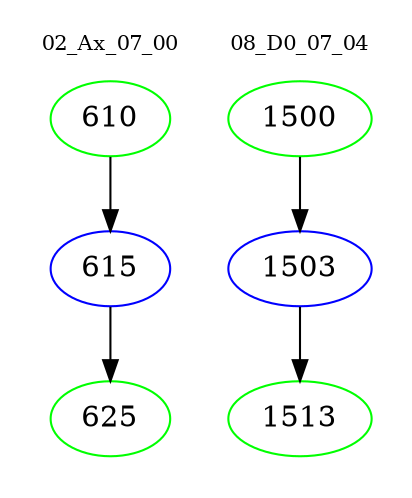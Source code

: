 digraph{
subgraph cluster_0 {
color = white
label = "02_Ax_07_00";
fontsize=10;
T0_610 [label="610", color="green"]
T0_610 -> T0_615 [color="black"]
T0_615 [label="615", color="blue"]
T0_615 -> T0_625 [color="black"]
T0_625 [label="625", color="green"]
}
subgraph cluster_1 {
color = white
label = "08_D0_07_04";
fontsize=10;
T1_1500 [label="1500", color="green"]
T1_1500 -> T1_1503 [color="black"]
T1_1503 [label="1503", color="blue"]
T1_1503 -> T1_1513 [color="black"]
T1_1513 [label="1513", color="green"]
}
}
